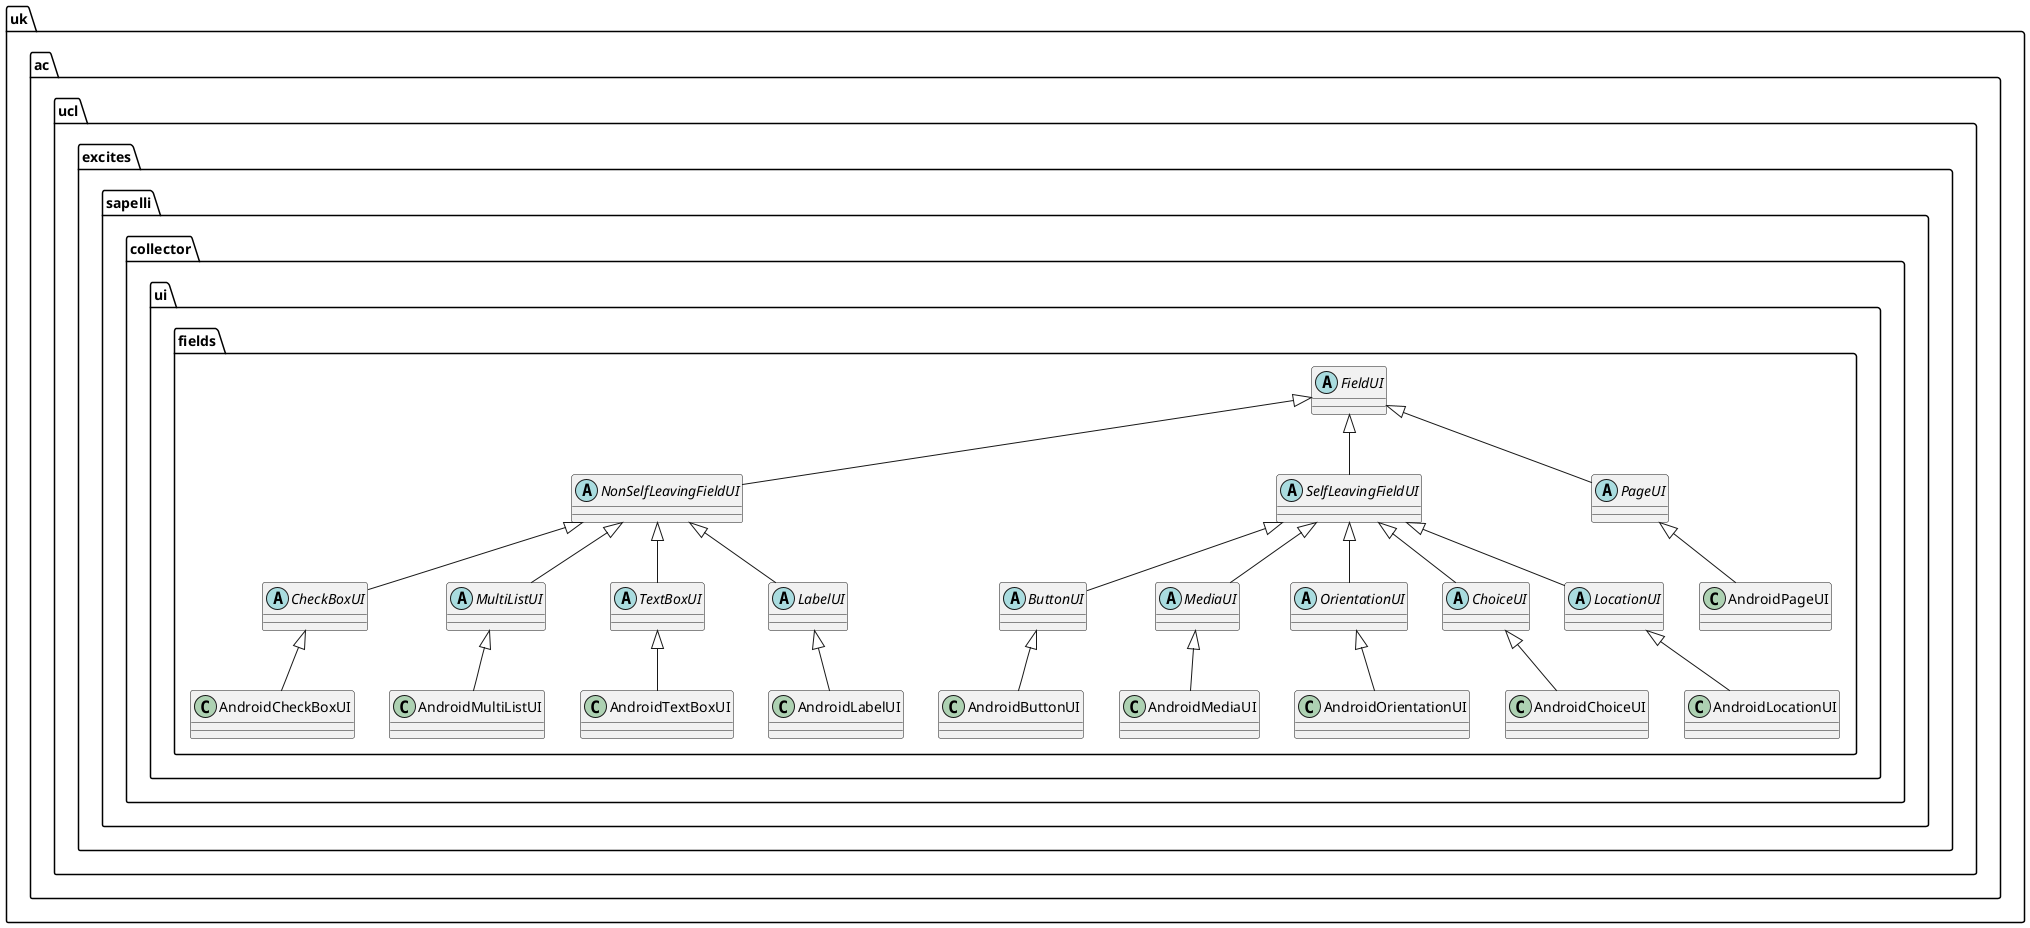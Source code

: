 @startuml

package "uk.ac.ucl.excites.sapelli.collector.ui.fields" {
    abstract class FieldUI
    abstract class NonSelfLeavingFieldUI
    abstract class SelfLeavingFieldUI
    abstract class PageUI

    FieldUI <|-- NonSelfLeavingFieldUI
    FieldUI <|-- SelfLeavingFieldUI
    FieldUI <|-- PageUI

    abstract class CheckBoxUI
    abstract class MultiListUI
    abstract class TextBoxUI
    abstract class LabelUI

    NonSelfLeavingFieldUI <|-- CheckBoxUI
    CheckBoxUI <|-- AndroidCheckBoxUI
    NonSelfLeavingFieldUI <|-- MultiListUI
    MultiListUI <|-- AndroidMultiListUI
    NonSelfLeavingFieldUI <|-- TextBoxUI
    TextBoxUI <|-- AndroidTextBoxUI
    NonSelfLeavingFieldUI <|-- LabelUI
    LabelUI <|-- AndroidLabelUI

    abstract class ButtonUI
    abstract class MediaUI
    abstract class OrientationUI
    abstract class ChoiceUI
    abstract class LocationUI

    SelfLeavingFieldUI <|-- ButtonUI
    ButtonUI <|-- AndroidButtonUI
    SelfLeavingFieldUI <|-- MediaUI
    MediaUI <|-- AndroidMediaUI
    SelfLeavingFieldUI <|-- OrientationUI
    OrientationUI <|-- AndroidOrientationUI
    SelfLeavingFieldUI <|-- ChoiceUI
    ChoiceUI <|-- AndroidChoiceUI
    SelfLeavingFieldUI <|-- LocationUI
    LocationUI <|-- AndroidLocationUI

    PageUI <|-- AndroidPageUI
}

@enduml